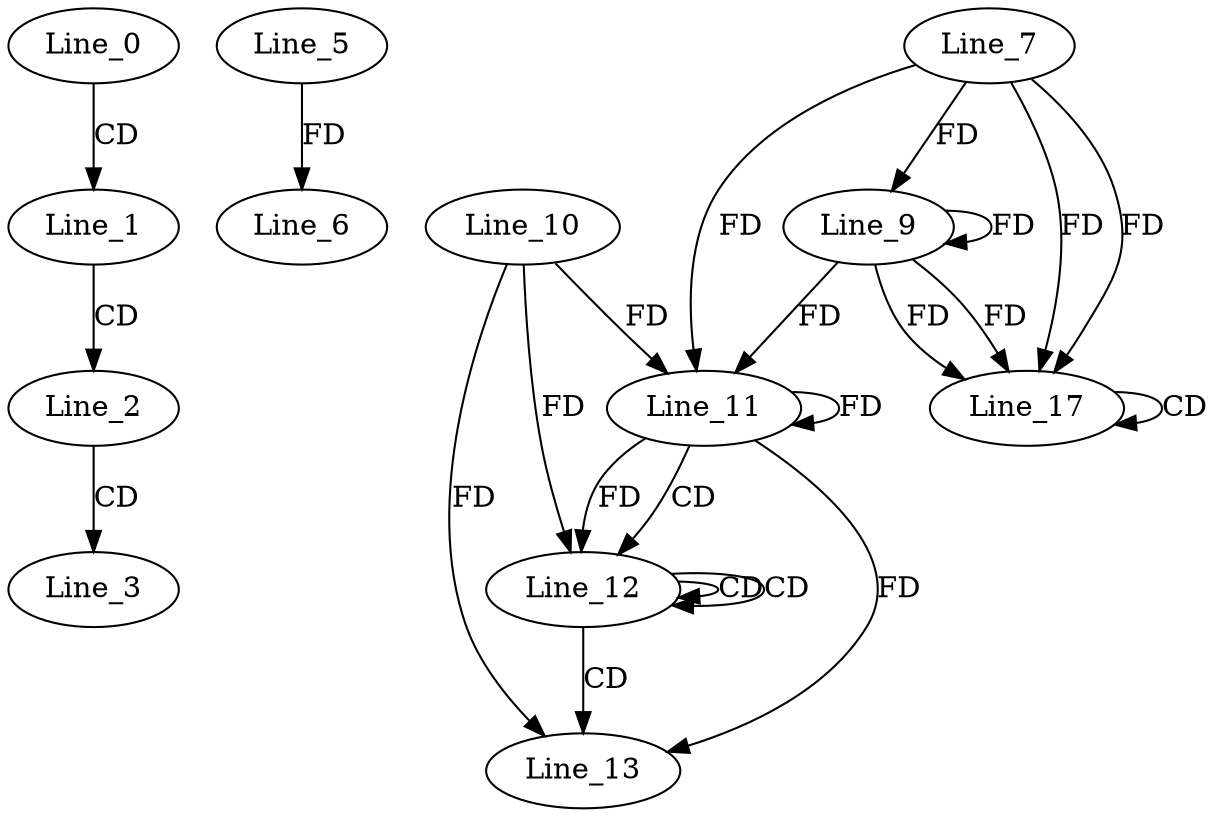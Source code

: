 digraph G {
  Line_0;
  Line_1;
  Line_2;
  Line_3;
  Line_5;
  Line_6;
  Line_7;
  Line_9;
  Line_11;
  Line_10;
  Line_11;
  Line_11;
  Line_12;
  Line_12;
  Line_12;
  Line_13;
  Line_17;
  Line_17;
  Line_0 -> Line_1 [ label="CD" ];
  Line_1 -> Line_2 [ label="CD" ];
  Line_2 -> Line_3 [ label="CD" ];
  Line_5 -> Line_6 [ label="FD" ];
  Line_7 -> Line_9 [ label="FD" ];
  Line_9 -> Line_9 [ label="FD" ];
  Line_11 -> Line_11 [ label="FD" ];
  Line_10 -> Line_11 [ label="FD" ];
  Line_7 -> Line_11 [ label="FD" ];
  Line_9 -> Line_11 [ label="FD" ];
  Line_11 -> Line_12 [ label="CD" ];
  Line_12 -> Line_12 [ label="CD" ];
  Line_12 -> Line_12 [ label="CD" ];
  Line_11 -> Line_12 [ label="FD" ];
  Line_10 -> Line_12 [ label="FD" ];
  Line_12 -> Line_13 [ label="CD" ];
  Line_11 -> Line_13 [ label="FD" ];
  Line_10 -> Line_13 [ label="FD" ];
  Line_7 -> Line_17 [ label="FD" ];
  Line_9 -> Line_17 [ label="FD" ];
  Line_17 -> Line_17 [ label="CD" ];
  Line_7 -> Line_17 [ label="FD" ];
  Line_9 -> Line_17 [ label="FD" ];
}
